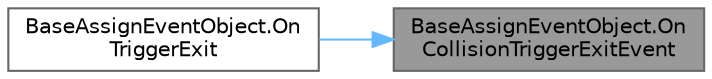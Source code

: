 digraph "BaseAssignEventObject.OnCollisionTriggerExitEvent"
{
 // LATEX_PDF_SIZE
  bgcolor="transparent";
  edge [fontname=Helvetica,fontsize=10,labelfontname=Helvetica,labelfontsize=10];
  node [fontname=Helvetica,fontsize=10,shape=box,height=0.2,width=0.4];
  rankdir="RL";
  Node1 [id="Node000001",label="BaseAssignEventObject.On\lCollisionTriggerExitEvent",height=0.2,width=0.4,color="gray40", fillcolor="grey60", style="filled", fontcolor="black",tooltip="接触終了時のイベント"];
  Node1 -> Node2 [id="edge1_Node000001_Node000002",dir="back",color="steelblue1",style="solid",tooltip=" "];
  Node2 [id="Node000002",label="BaseAssignEventObject.On\lTriggerExit",height=0.2,width=0.4,color="grey40", fillcolor="white", style="filled",URL="$class_base_assign_event_object.html#a0f016fb4795e25515f45f5c999cea0e9",tooltip=" "];
}
